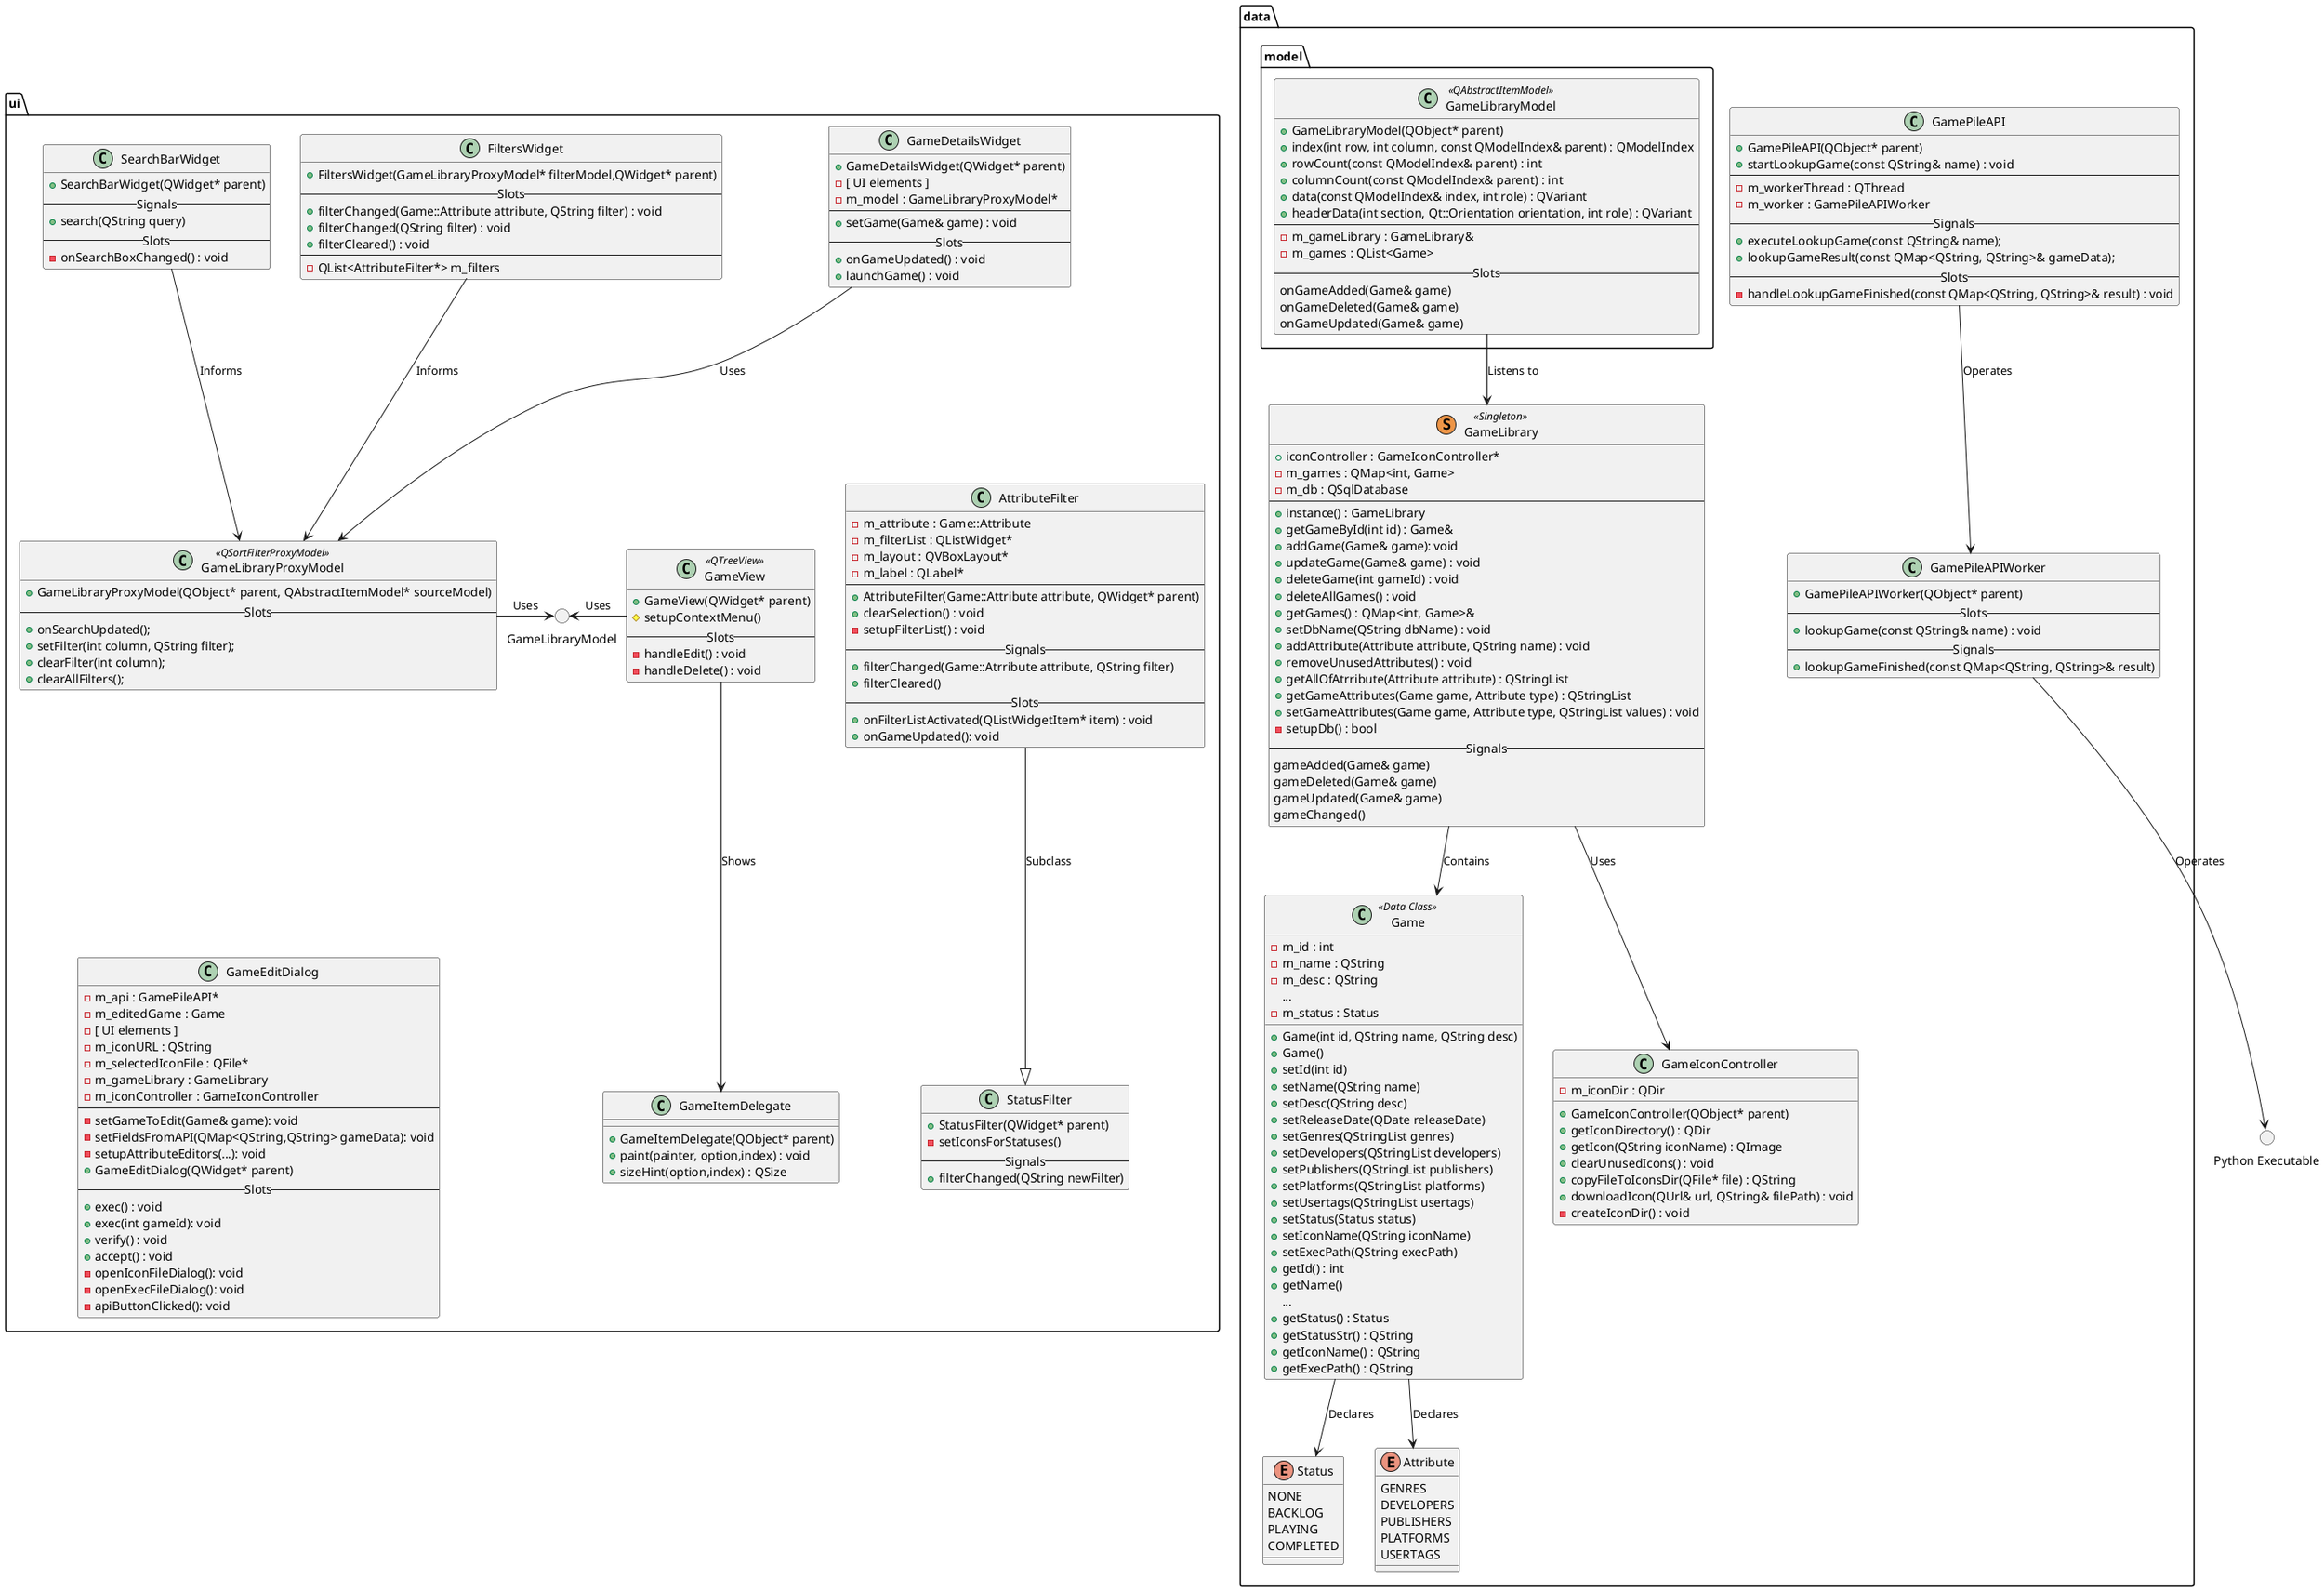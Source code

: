 @startuml class_diagram
top to bottom direction

() "Python Executable" as pythonexe

package data{
    enum Status{
        NONE
        BACKLOG
        PLAYING
        COMPLETED
    }
    enum Attribute{
        GENRES
        DEVELOPERS
        PUBLISHERS
        PLATFORMS
        USERTAGS
    }

    Game --> Status : Declares
    Game --> Attribute : Declares

    class Game <<Data Class>>{
        - m_id : int
        - m_name : QString
        - m_desc : QString
        ...
        - m_status : Status
        +Game(int id, QString name, QString desc)
        +Game()
        +setId(int id)
        +setName(QString name)
        +setDesc(QString desc)
        +setReleaseDate(QDate releaseDate)
        +setGenres(QStringList genres)
        +setDevelopers(QStringList developers)
        +setPublishers(QStringList publishers)
        +setPlatforms(QStringList platforms)
        +setUsertags(QStringList usertags)
        +setStatus(Status status)
        +setIconName(QString iconName)
        +setExecPath(QString execPath)
        +getId() : int
        +getName()
        {method}...
        +getStatus() : Status
        +getStatusStr() : QString
        +getIconName() : QString
        +getExecPath() : QString
    }

    class GameLibrary << (S,#ed9547) Singleton >>{
        + iconController : GameIconController*
        - m_games : QMap<int, Game>
        - m_db : QSqlDatabase    
        --
        + instance() : GameLibrary
        + getGameById(int id) : Game&
        + addGame(Game& game): void
        + updateGame(Game& game) : void
        + deleteGame(int gameId) : void
        + deleteAllGames() : void
        + getGames() : QMap<int, Game>& 
        + setDbName(QString dbName) : void
        + addAttribute(Attribute attribute, QString name) : void
        + removeUnusedAttributes() : void
        + getAllOfAtrribute(Attribute attribute) : QStringList
        + getGameAttributes(Game game, Attribute type) : QStringList
        + setGameAttributes(Game game, Attribute type, QStringList values) : void
        - setupDb() : bool        
        -- Signals --
        gameAdded(Game& game)
        gameDeleted(Game& game)
        gameUpdated(Game& game)
        gameChanged()
    }

    GameLibrary --> Game : Contains

    GameLibrary --> GameIconController : Uses

    class GamePileAPI{
        + GamePileAPI(QObject* parent)
        + startLookupGame(const QString& name) : void
        --
        - m_workerThread : QThread
        - m_worker : GamePileAPIWorker        
        -- Signals --
        + executeLookupGame(const QString& name);
        + lookupGameResult(const QMap<QString, QString>& gameData);
        -- Slots --
        - handleLookupGameFinished(const QMap<QString, QString>& result) : void
    }

    GamePileAPI --> GamePileAPIWorker : Operates

    class GamePileAPIWorker{
        + GamePileAPIWorker(QObject* parent)
        -- Slots --
        + lookupGame(const QString& name) : void
        -- Signals --
        + lookupGameFinished(const QMap<QString, QString>& result)
    }

    GamePileAPIWorker --> pythonexe : Operates

    class GameIconController{
        + GameIconController(QObject* parent)
        + getIconDirectory() : QDir
        + getIcon(QString iconName) : QImage
        + clearUnusedIcons() : void
        + copyFileToIconsDir(QFile* file) : QString
        + downloadIcon(QUrl& url, QString& filePath) : void

        - m_iconDir : QDir
        - createIconDir() : void
    }
    
    package model{
        class GameLibraryModel <<QAbstractItemModel>>{
            + GameLibraryModel(QObject* parent)
            + index(int row, int column, const QModelIndex& parent) : QModelIndex
            + rowCount(const QModelIndex& parent) : int
            + columnCount(const QModelIndex& parent) : int
            + data(const QModelIndex& index, int role) : QVariant
            + headerData(int section, Qt::Orientation orientation, int role) : QVariant
            --
            - m_gameLibrary : GameLibrary&
            - m_games : QList<Game>
            -- Slots --
            onGameAdded(Game& game)
            onGameDeleted(Game& game)
            onGameUpdated(Game& game)
        }

        GameLibraryModel --> GameLibrary : Listens to
    }

}
package ui{
    class GameView <<QTreeView>>{
        + GameView(QWidget* parent)
        # setupContextMenu()
        -- Slots --
        - handleEdit() : void
        - handleDelete() : void
    }
    () GameLibraryModel

    GameView -left-> GameLibraryModel : Uses
    GameView --> GameItemDelegate : Shows
    class GameItemDelegate{
        + GameItemDelegate(QObject* parent)
        + paint(painter, option,index) : void
        + sizeHint(option,index) : QSize
    }

    class AttributeFilter{
        - m_attribute : Game::Attribute
        - m_filterList : QListWidget*
        - m_layout : QVBoxLayout*
        - m_label : QLabel*
        --
        + AttributeFilter(Game::Attribute attribute, QWidget* parent)
        + clearSelection() : void
        - setupFilterList() : void
        -- Signals --
        + filterChanged(Game::Atrribute attribute, QString filter)
        + filterCleared()
        -- Slots --
        + onFilterListActivated(QListWidgetItem* item) : void
        + onGameUpdated(): void
    }

    AttributeFilter --|> StatusFilter : Subclass

    class StatusFilter{
        + StatusFilter(QWidget* parent)
        - setIconsForStatuses()
        -- Signals --
        + filterChanged(QString newFilter)
    }

    class GameEditDialog{
        - m_api : GamePileAPI*
        - m_editedGame : Game
        - [ UI elements ]
        - m_iconURL : QString
        - m_selectedIconFile : QFile*
        - m_gameLibrary : GameLibrary
        - m_iconController : GameIconController
        --
        - setGameToEdit(Game& game): void
        - setFieldsFromAPI(QMap<QString,QString> gameData): void
        - setupAttributeEditors(...): void
        + GameEditDialog(QWidget* parent)
        -- Slots --
        + exec() : void
        + exec(int gameId): void
        + verify() : void
        + accept() : void
        - openIconFileDialog(): void
        - openExecFileDialog(): void
        - apiButtonClicked(): void
    }


   
    class GameLibraryProxyModel <<QSortFilterProxyModel>>{
        + GameLibraryProxyModel(QObject* parent, QAbstractItemModel* sourceModel)
        -- Slots --
        + onSearchUpdated();
        + setFilter(int column, QString filter);
        + clearFilter(int column);
        + clearAllFilters();
    }

    GameLibraryProxyModel -> GameLibraryModel : Uses
    GameDetailsWidget --> GameLibraryProxyModel : Uses
    FiltersWidget --> GameLibraryProxyModel : Informs
    SearchBarWidget --> GameLibraryProxyModel : Informs

    class GameDetailsWidget{
        + GameDetailsWidget(QWidget* parent)
        - [ UI elements ]
        - m_model : GameLibraryProxyModel*
        --
        + setGame(Game& game) : void
        -- Slots --
        + onGameUpdated() : void
        + launchGame() : void
    }
    class FiltersWidget{
        + FiltersWidget(GameLibraryProxyModel* filterModel,QWidget* parent)
        -- Slots --
        + filterChanged(Game::Attribute attribute, QString filter) : void
        + filterChanged(QString filter) : void
        + filterCleared() : void
        --
        - QList<AttributeFilter*> m_filters
    }
    class SearchBarWidget{
        + SearchBarWidget(QWidget* parent)
        -- Signals --
        + search(QString query)
        -- Slots --
        - onSearchBoxChanged() : void
    }

    GameDetailsWidget -down[hidden]-> AttributeFilter
    GameLibraryProxyModel -down[hidden]-> GameEditDialog

}


@enduml
